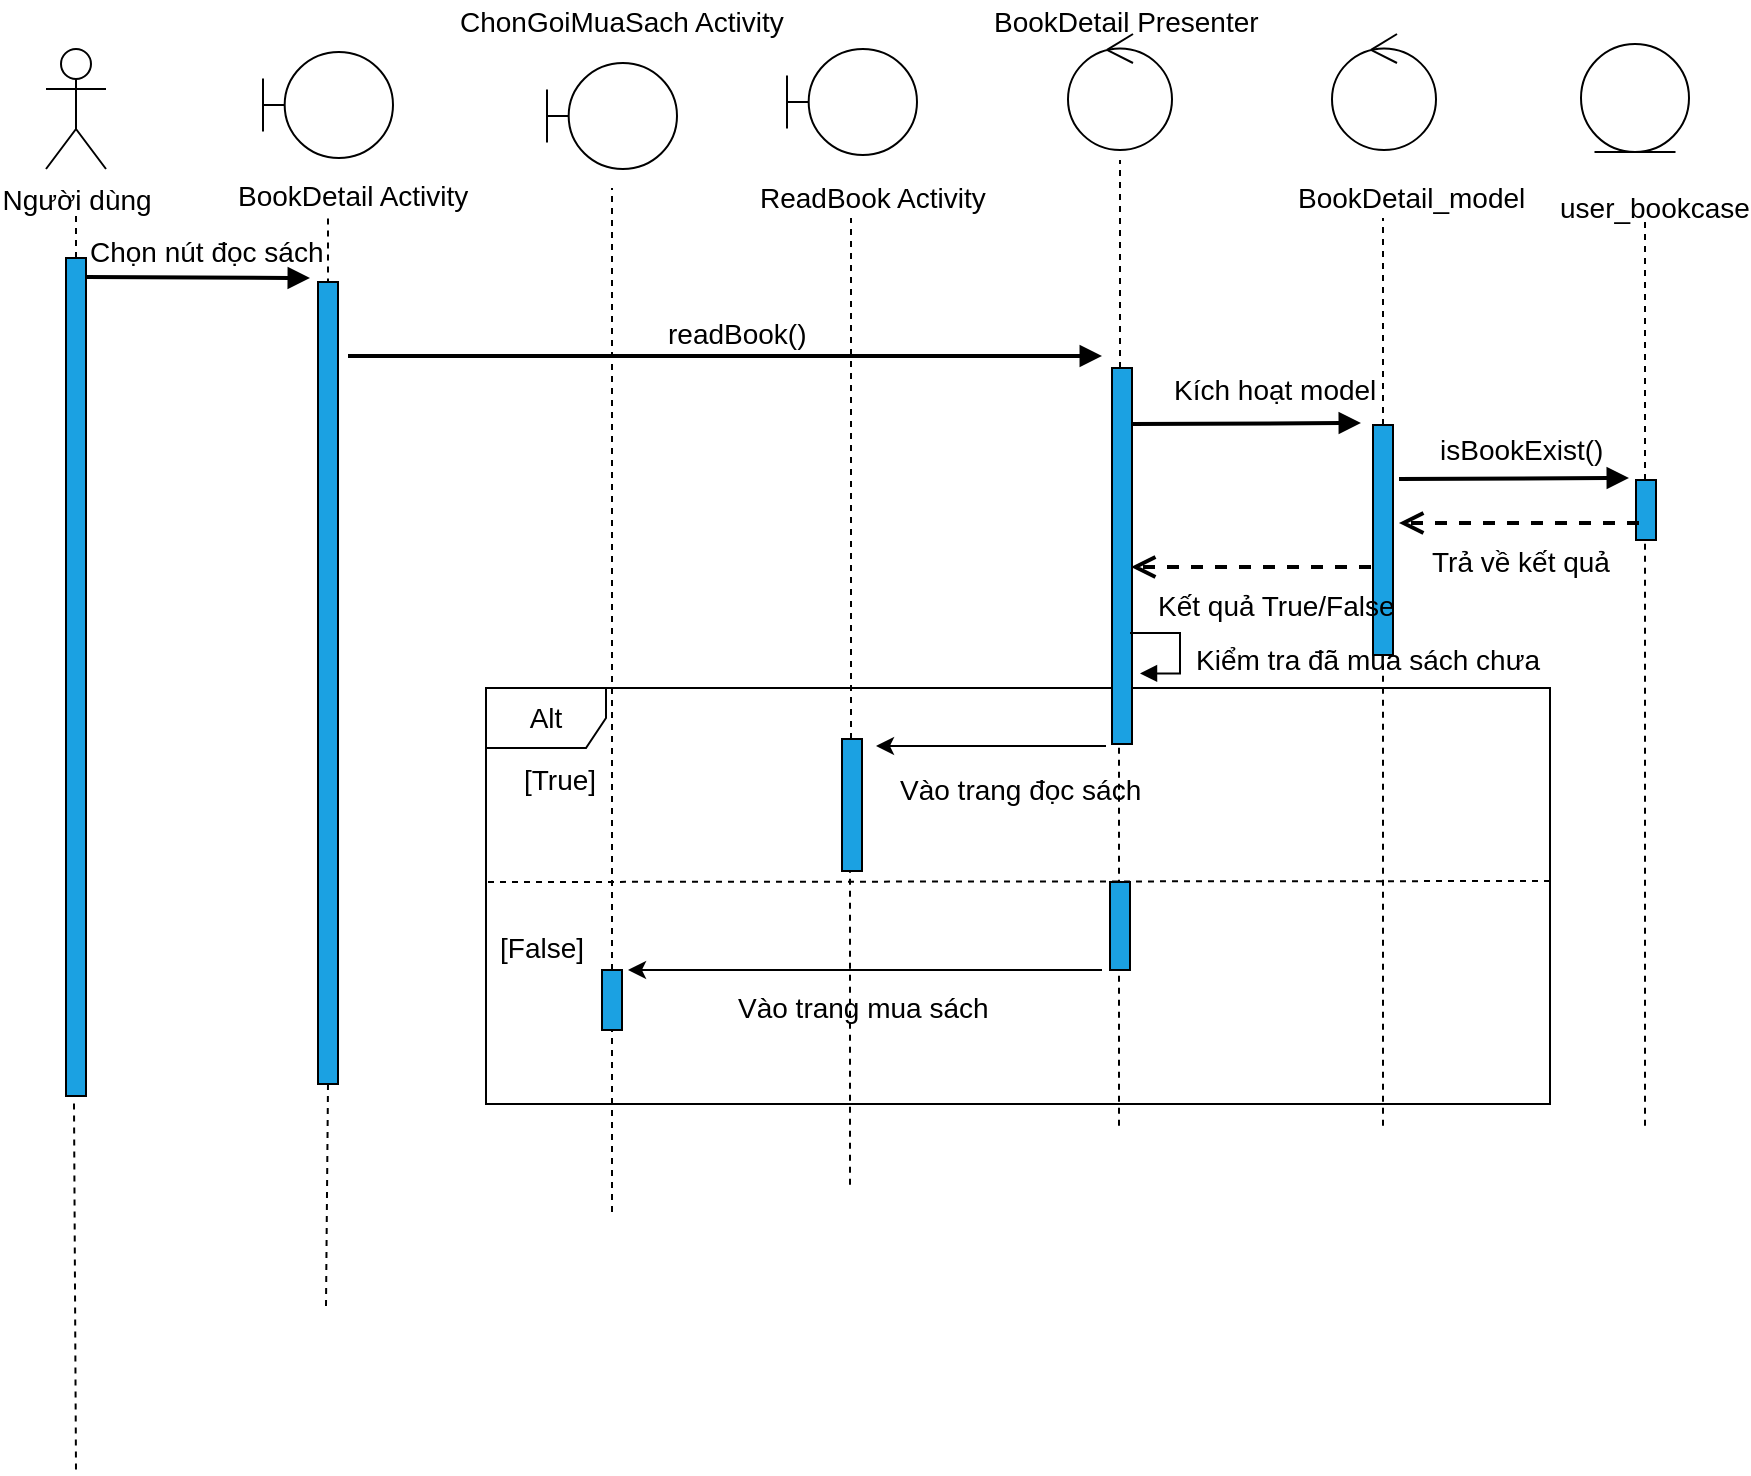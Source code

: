 <mxfile version="10.7.5" type="device"><diagram id="pwq_qfXiGGyeMy34n3wC" name="Page-1"><mxGraphModel dx="824" dy="496" grid="0" gridSize="10" guides="1" tooltips="1" connect="1" arrows="1" fold="1" page="0" pageScale="1" pageWidth="850" pageHeight="1100" math="0" shadow="0"><root><mxCell id="0"/><mxCell id="1" parent="0"/><mxCell id="ecJeA6dCR0RhP-C48-K6-1" value="Người dùng" style="shape=umlActor;verticalLabelPosition=bottom;labelBackgroundColor=#ffffff;verticalAlign=top;html=1;outlineConnect=0;fontSize=14;" parent="1" vertex="1"><mxGeometry x="125" y="46.5" width="30" height="60" as="geometry"/></mxCell><mxCell id="ecJeA6dCR0RhP-C48-K6-2" value="" style="ellipse;shape=umlControl;whiteSpace=wrap;html=1;strokeColor=#000000;fontSize=14;" parent="1" vertex="1"><mxGeometry x="768" y="39" width="52" height="58" as="geometry"/></mxCell><mxCell id="ecJeA6dCR0RhP-C48-K6-4" value="" style="shape=umlBoundary;whiteSpace=wrap;html=1;strokeColor=#000000;fontSize=14;" parent="1" vertex="1"><mxGeometry x="233.5" y="48" width="65" height="53" as="geometry"/></mxCell><mxCell id="ecJeA6dCR0RhP-C48-K6-5" value="BookDetail Activity" style="text;html=1;resizable=0;points=[];autosize=1;align=left;verticalAlign=top;spacingTop=-4;fontSize=14;" parent="1" vertex="1"><mxGeometry x="218.5" y="108.5" width="109" height="14" as="geometry"/></mxCell><mxCell id="ecJeA6dCR0RhP-C48-K6-6" value="" style="ellipse;shape=umlEntity;whiteSpace=wrap;html=1;strokeColor=#000000;fontSize=14;" parent="1" vertex="1"><mxGeometry x="892.5" y="44" width="54" height="54" as="geometry"/></mxCell><mxCell id="ecJeA6dCR0RhP-C48-K6-8" value="" style="endArrow=block;endFill=1;endSize=6;html=1;strokeWidth=2;fontSize=14;" parent="1" edge="1"><mxGeometry width="100" relative="1" as="geometry"><mxPoint x="145" y="160.5" as="sourcePoint"/><mxPoint x="257" y="161" as="targetPoint"/></mxGeometry></mxCell><mxCell id="ecJeA6dCR0RhP-C48-K6-9" value="" style="ellipse;shape=umlControl;whiteSpace=wrap;html=1;strokeColor=#000000;fontSize=14;" parent="1" vertex="1"><mxGeometry x="636" y="39" width="52" height="58" as="geometry"/></mxCell><mxCell id="ecJeA6dCR0RhP-C48-K6-10" value="user_bookcase" style="text;html=1;resizable=0;points=[];autosize=1;align=left;verticalAlign=top;spacingTop=-4;fontSize=14;" parent="1" vertex="1"><mxGeometry x="879.5" y="114.5" width="91" height="14" as="geometry"/></mxCell><mxCell id="ecJeA6dCR0RhP-C48-K6-11" value="" style="endArrow=block;endFill=1;endSize=6;html=1;strokeWidth=2;fontSize=14;" parent="1" edge="1"><mxGeometry width="100" relative="1" as="geometry"><mxPoint x="276" y="200" as="sourcePoint"/><mxPoint x="653" y="200" as="targetPoint"/></mxGeometry></mxCell><mxCell id="ecJeA6dCR0RhP-C48-K6-12" value="Chọn nút đọc sách" style="text;html=1;resizable=0;points=[];autosize=1;align=left;verticalAlign=top;spacingTop=-4;fillColor=#ffffff;fontSize=14;" parent="1" vertex="1"><mxGeometry x="145" y="137" width="110" height="14" as="geometry"/></mxCell><mxCell id="ecJeA6dCR0RhP-C48-K6-15" value="" style="endArrow=none;dashed=1;html=1;strokeWidth=1;fontSize=14;" parent="1" source="ecJeA6dCR0RhP-C48-K6-16" edge="1"><mxGeometry width="50" height="50" relative="1" as="geometry"><mxPoint x="140" y="520" as="sourcePoint"/><mxPoint x="140" y="130" as="targetPoint"/></mxGeometry></mxCell><mxCell id="ecJeA6dCR0RhP-C48-K6-16" value="" style="html=1;points=[];perimeter=orthogonalPerimeter;fillColor=#1ba1e2;strokeColor=#000000;fontColor=#ffffff;fontSize=14;" parent="1" vertex="1"><mxGeometry x="135" y="151" width="10" height="419" as="geometry"/></mxCell><mxCell id="ecJeA6dCR0RhP-C48-K6-17" value="" style="endArrow=none;dashed=1;html=1;strokeWidth=1;exitX=0.4;exitY=1.009;exitDx=0;exitDy=0;exitPerimeter=0;fontSize=14;" parent="1" source="ecJeA6dCR0RhP-C48-K6-16" edge="1"><mxGeometry width="50" height="50" relative="1" as="geometry"><mxPoint x="140" y="520" as="sourcePoint"/><mxPoint x="140" y="757.353" as="targetPoint"/></mxGeometry></mxCell><mxCell id="ecJeA6dCR0RhP-C48-K6-18" value="" style="endArrow=none;dashed=1;html=1;strokeWidth=1;exitX=0.5;exitY=0.003;exitDx=0;exitDy=0;exitPerimeter=0;fontSize=14;" parent="1" source="ecJeA6dCR0RhP-C48-K6-19" edge="1"><mxGeometry width="50" height="50" relative="1" as="geometry"><mxPoint x="266" y="520" as="sourcePoint"/><mxPoint x="266" y="131" as="targetPoint"/></mxGeometry></mxCell><mxCell id="ecJeA6dCR0RhP-C48-K6-19" value="" style="html=1;points=[];perimeter=orthogonalPerimeter;fillColor=#1ba1e2;strokeColor=#000000;fontColor=#ffffff;fontSize=14;" parent="1" vertex="1"><mxGeometry x="261" y="163" width="10" height="401" as="geometry"/></mxCell><mxCell id="ecJeA6dCR0RhP-C48-K6-20" value="" style="endArrow=none;dashed=1;html=1;strokeWidth=1;exitX=0.5;exitY=1;exitDx=0;exitDy=0;exitPerimeter=0;fontSize=14;" parent="1" source="ecJeA6dCR0RhP-C48-K6-19" edge="1"><mxGeometry width="50" height="50" relative="1" as="geometry"><mxPoint x="266" y="520" as="sourcePoint"/><mxPoint x="265" y="675" as="targetPoint"/></mxGeometry></mxCell><mxCell id="ecJeA6dCR0RhP-C48-K6-39" value="" style="shape=umlBoundary;whiteSpace=wrap;html=1;strokeColor=#000000;fontSize=14;" parent="1" vertex="1"><mxGeometry x="375.5" y="53.5" width="65" height="53" as="geometry"/></mxCell><mxCell id="ecJeA6dCR0RhP-C48-K6-41" value="BookDetail Presenter" style="text;html=1;resizable=0;points=[];autosize=1;align=left;verticalAlign=top;spacingTop=-4;fontSize=14;" parent="1" vertex="1"><mxGeometry x="596.5" y="22" width="123" height="14" as="geometry"/></mxCell><mxCell id="ecJeA6dCR0RhP-C48-K6-42" value="BookDetail_model" style="text;html=1;resizable=0;points=[];autosize=1;align=left;verticalAlign=top;spacingTop=-4;fontSize=14;" parent="1" vertex="1"><mxGeometry x="748.5" y="110" width="107" height="14" as="geometry"/></mxCell><mxCell id="ecJeA6dCR0RhP-C48-K6-43" value="ChonGoiMuaSach Activity" style="text;html=1;resizable=0;points=[];autosize=1;align=left;verticalAlign=top;spacingTop=-4;fontSize=14;" parent="1" vertex="1"><mxGeometry x="330" y="22" width="173" height="17" as="geometry"/></mxCell><mxCell id="ecJeA6dCR0RhP-C48-K6-45" value="Alt&lt;br style=&quot;font-size: 14px;&quot;&gt;" style="shape=umlFrame;whiteSpace=wrap;html=1;fontSize=14;" parent="1" vertex="1"><mxGeometry x="345" y="366" width="532" height="208" as="geometry"/></mxCell><mxCell id="ecJeA6dCR0RhP-C48-K6-47" value="" style="endArrow=none;dashed=1;html=1;strokeWidth=1;fontSize=14;" parent="1" source="ecJeA6dCR0RhP-C48-K6-51" edge="1"><mxGeometry width="50" height="50" relative="1" as="geometry"><mxPoint x="408" y="583.353" as="sourcePoint"/><mxPoint x="408" y="116" as="targetPoint"/></mxGeometry></mxCell><mxCell id="ecJeA6dCR0RhP-C48-K6-48" value="" style="endArrow=none;dashed=1;html=1;strokeWidth=1;fontSize=14;" parent="1" source="ecJeA6dCR0RhP-C48-K6-53" edge="1"><mxGeometry width="50" height="50" relative="1" as="geometry"><mxPoint x="661.5" y="584.853" as="sourcePoint"/><mxPoint x="662" y="102" as="targetPoint"/></mxGeometry></mxCell><mxCell id="ecJeA6dCR0RhP-C48-K6-49" value="" style="endArrow=none;dashed=1;html=1;strokeWidth=1;fontSize=14;" parent="1" source="ecJeA6dCR0RhP-C48-K6-55" edge="1"><mxGeometry width="50" height="50" relative="1" as="geometry"><mxPoint x="793.5" y="584.853" as="sourcePoint"/><mxPoint x="793.5" y="131" as="targetPoint"/></mxGeometry></mxCell><mxCell id="ecJeA6dCR0RhP-C48-K6-50" value="" style="endArrow=none;dashed=1;html=1;strokeWidth=1;fontSize=14;" parent="1" source="ecJeA6dCR0RhP-C48-K6-57" edge="1"><mxGeometry width="50" height="50" relative="1" as="geometry"><mxPoint x="924.5" y="584.853" as="sourcePoint"/><mxPoint x="924.5" y="131" as="targetPoint"/></mxGeometry></mxCell><mxCell id="ecJeA6dCR0RhP-C48-K6-51" value="" style="html=1;points=[];perimeter=orthogonalPerimeter;fillColor=#1ba1e2;strokeColor=#000000;fontColor=#ffffff;fontSize=14;" parent="1" vertex="1"><mxGeometry x="403" y="507" width="10" height="30" as="geometry"/></mxCell><mxCell id="ecJeA6dCR0RhP-C48-K6-52" value="" style="endArrow=none;dashed=1;html=1;strokeWidth=1;fontSize=14;" parent="1" target="ecJeA6dCR0RhP-C48-K6-51" edge="1"><mxGeometry width="50" height="50" relative="1" as="geometry"><mxPoint x="408" y="628" as="sourcePoint"/><mxPoint x="408" y="129.5" as="targetPoint"/></mxGeometry></mxCell><mxCell id="ecJeA6dCR0RhP-C48-K6-53" value="" style="html=1;points=[];perimeter=orthogonalPerimeter;fillColor=#1ba1e2;strokeColor=#000000;fontColor=#ffffff;fontSize=14;" parent="1" vertex="1"><mxGeometry x="658" y="206" width="10" height="188" as="geometry"/></mxCell><mxCell id="ecJeA6dCR0RhP-C48-K6-54" value="" style="endArrow=none;dashed=1;html=1;strokeWidth=1;fontSize=14;" parent="1" target="ecJeA6dCR0RhP-C48-K6-53" edge="1"><mxGeometry width="50" height="50" relative="1" as="geometry"><mxPoint x="661.5" y="584.853" as="sourcePoint"/><mxPoint x="661.5" y="131" as="targetPoint"/></mxGeometry></mxCell><mxCell id="ecJeA6dCR0RhP-C48-K6-55" value="" style="html=1;points=[];perimeter=orthogonalPerimeter;fillColor=#1ba1e2;strokeColor=#000000;fontColor=#ffffff;fontSize=14;" parent="1" vertex="1"><mxGeometry x="788.5" y="234.5" width="10" height="115" as="geometry"/></mxCell><mxCell id="ecJeA6dCR0RhP-C48-K6-56" value="" style="endArrow=none;dashed=1;html=1;strokeWidth=1;fontSize=14;" parent="1" target="ecJeA6dCR0RhP-C48-K6-55" edge="1"><mxGeometry width="50" height="50" relative="1" as="geometry"><mxPoint x="793.5" y="584.853" as="sourcePoint"/><mxPoint x="793.5" y="131" as="targetPoint"/></mxGeometry></mxCell><mxCell id="ecJeA6dCR0RhP-C48-K6-57" value="" style="html=1;points=[];perimeter=orthogonalPerimeter;fillColor=#1ba1e2;strokeColor=#000000;fontColor=#ffffff;fontSize=14;" parent="1" vertex="1"><mxGeometry x="920" y="262" width="10" height="30" as="geometry"/></mxCell><mxCell id="ecJeA6dCR0RhP-C48-K6-58" value="" style="endArrow=none;dashed=1;html=1;strokeWidth=1;fontSize=14;" parent="1" target="ecJeA6dCR0RhP-C48-K6-57" edge="1"><mxGeometry width="50" height="50" relative="1" as="geometry"><mxPoint x="924.5" y="584.853" as="sourcePoint"/><mxPoint x="924.5" y="131" as="targetPoint"/></mxGeometry></mxCell><mxCell id="ecJeA6dCR0RhP-C48-K6-61" value="readBook()" style="text;html=1;resizable=0;points=[];autosize=1;align=left;verticalAlign=top;spacingTop=-4;fontSize=14;" parent="1" vertex="1"><mxGeometry x="434" y="178" width="69" height="14" as="geometry"/></mxCell><mxCell id="ecJeA6dCR0RhP-C48-K6-62" value="" style="endArrow=block;endFill=1;endSize=6;html=1;strokeWidth=2;fontSize=14;" parent="1" edge="1"><mxGeometry width="100" relative="1" as="geometry"><mxPoint x="667.5" y="234" as="sourcePoint"/><mxPoint x="782.5" y="233.5" as="targetPoint"/></mxGeometry></mxCell><mxCell id="ecJeA6dCR0RhP-C48-K6-63" value="Kích hoạt model" style="text;html=1;resizable=0;points=[];autosize=1;align=left;verticalAlign=top;spacingTop=-4;fontSize=14;" parent="1" vertex="1"><mxGeometry x="686.5" y="205.5" width="97" height="14" as="geometry"/></mxCell><mxCell id="ecJeA6dCR0RhP-C48-K6-64" value="" style="endArrow=block;endFill=1;endSize=6;html=1;strokeWidth=2;fontSize=14;" parent="1" edge="1"><mxGeometry width="100" relative="1" as="geometry"><mxPoint x="801.5" y="261.5" as="sourcePoint"/><mxPoint x="916.5" y="261" as="targetPoint"/></mxGeometry></mxCell><mxCell id="ecJeA6dCR0RhP-C48-K6-65" value="isBookExist()" style="text;html=1;resizable=0;points=[];autosize=1;align=left;verticalAlign=top;spacingTop=-4;fontSize=14;" parent="1" vertex="1"><mxGeometry x="820" y="235.5" width="80" height="14" as="geometry"/></mxCell><mxCell id="ecJeA6dCR0RhP-C48-K6-66" value="" style="html=1;verticalAlign=bottom;endArrow=open;dashed=1;endSize=8;strokeWidth=2;fontSize=14;" parent="1" edge="1"><mxGeometry relative="1" as="geometry"><mxPoint x="921.5" y="283.5" as="sourcePoint"/><mxPoint x="801.5" y="283.5" as="targetPoint"/></mxGeometry></mxCell><mxCell id="ecJeA6dCR0RhP-C48-K6-67" value="Trả về kết quả" style="text;html=1;resizable=0;points=[];autosize=1;align=left;verticalAlign=top;spacingTop=-4;fontSize=14;" parent="1" vertex="1"><mxGeometry x="815.5" y="292" width="86" height="14" as="geometry"/></mxCell><mxCell id="ecJeA6dCR0RhP-C48-K6-68" value="" style="html=1;verticalAlign=bottom;endArrow=open;dashed=1;endSize=8;strokeWidth=2;fontSize=14;" parent="1" edge="1"><mxGeometry relative="1" as="geometry"><mxPoint x="787.5" y="305.5" as="sourcePoint"/><mxPoint x="667.5" y="305.5" as="targetPoint"/></mxGeometry></mxCell><mxCell id="ecJeA6dCR0RhP-C48-K6-69" value="Kết quả True/False" style="text;html=1;resizable=0;points=[];autosize=1;align=left;verticalAlign=top;spacingTop=-4;fontSize=14;" parent="1" vertex="1"><mxGeometry x="679" y="313.5" width="112" height="14" as="geometry"/></mxCell><mxCell id="ecJeA6dCR0RhP-C48-K6-71" value="" style="edgeStyle=orthogonalEdgeStyle;html=1;align=left;spacingLeft=2;endArrow=block;rounded=0;entryX=1;entryY=0;fontSize=14;" parent="1" edge="1"><mxGeometry relative="1" as="geometry"><mxPoint x="667" y="338.5" as="sourcePoint"/><Array as="points"><mxPoint x="692" y="338.5"/></Array><mxPoint x="672" y="358.735" as="targetPoint"/></mxGeometry></mxCell><mxCell id="ecJeA6dCR0RhP-C48-K6-72" value="" style="shape=umlBoundary;whiteSpace=wrap;html=1;strokeColor=#000000;fontSize=14;" parent="1" vertex="1"><mxGeometry x="495.5" y="46.5" width="65" height="53" as="geometry"/></mxCell><mxCell id="ecJeA6dCR0RhP-C48-K6-74" value="" style="endArrow=none;dashed=1;html=1;strokeWidth=1;fontSize=14;" parent="1" source="ecJeA6dCR0RhP-C48-K6-75" edge="1"><mxGeometry width="50" height="50" relative="1" as="geometry"><mxPoint x="527" y="614.353" as="sourcePoint"/><mxPoint x="527.5" y="131" as="targetPoint"/></mxGeometry></mxCell><mxCell id="ecJeA6dCR0RhP-C48-K6-76" value="Kiểm tra đã mua sách chưa" style="text;html=1;resizable=0;points=[];autosize=1;align=left;verticalAlign=top;spacingTop=-4;fontSize=14;" parent="1" vertex="1"><mxGeometry x="697.5" y="341" width="182" height="17" as="geometry"/></mxCell><mxCell id="ecJeA6dCR0RhP-C48-K6-75" value="" style="html=1;points=[];perimeter=orthogonalPerimeter;fillColor=#1ba1e2;strokeColor=#000000;fontColor=#ffffff;fontSize=14;" parent="1" vertex="1"><mxGeometry x="523" y="391.5" width="10" height="66" as="geometry"/></mxCell><mxCell id="ecJeA6dCR0RhP-C48-K6-77" value="" style="endArrow=none;dashed=1;html=1;strokeWidth=1;fontSize=14;" parent="1" target="ecJeA6dCR0RhP-C48-K6-75" edge="1"><mxGeometry width="50" height="50" relative="1" as="geometry"><mxPoint x="527" y="614.353" as="sourcePoint"/><mxPoint x="527.5" y="131" as="targetPoint"/></mxGeometry></mxCell><mxCell id="ecJeA6dCR0RhP-C48-K6-79" value="ReadBook Activity" style="text;html=1;resizable=0;points=[];autosize=1;align=left;verticalAlign=top;spacingTop=-4;fontSize=14;" parent="1" vertex="1"><mxGeometry x="479.5" y="110" width="107" height="14" as="geometry"/></mxCell><mxCell id="ecJeA6dCR0RhP-C48-K6-80" value="" style="endArrow=none;dashed=1;html=1;fontSize=14;" parent="1" edge="1"><mxGeometry width="50" height="50" relative="1" as="geometry"><mxPoint x="346" y="463" as="sourcePoint"/><mxPoint x="879" y="462.5" as="targetPoint"/></mxGeometry></mxCell><mxCell id="ecJeA6dCR0RhP-C48-K6-81" value="" style="html=1;points=[];perimeter=orthogonalPerimeter;fillColor=#1ba1e2;strokeColor=#000000;fontColor=#ffffff;fontSize=14;" parent="1" vertex="1"><mxGeometry x="657" y="463" width="10" height="44" as="geometry"/></mxCell><mxCell id="ecJeA6dCR0RhP-C48-K6-82" value="[True]" style="text;html=1;resizable=0;points=[];autosize=1;align=left;verticalAlign=top;spacingTop=-4;fontSize=14;" parent="1" vertex="1"><mxGeometry x="362" y="401" width="41" height="14" as="geometry"/></mxCell><mxCell id="ecJeA6dCR0RhP-C48-K6-83" value="Vào trang đọc sách" style="text;html=1;resizable=0;points=[];autosize=1;align=left;verticalAlign=top;spacingTop=-4;fontSize=14;" parent="1" vertex="1"><mxGeometry x="550" y="406" width="113" height="14" as="geometry"/></mxCell><mxCell id="ecJeA6dCR0RhP-C48-K6-84" value="Vào trang mua sách" style="text;html=1;resizable=0;points=[];autosize=1;align=left;verticalAlign=top;spacingTop=-4;fontSize=14;" parent="1" vertex="1"><mxGeometry x="468.5" y="515" width="135" height="17" as="geometry"/></mxCell><mxCell id="ecJeA6dCR0RhP-C48-K6-85" value="[False]" style="text;html=1;resizable=0;points=[];autosize=1;align=left;verticalAlign=top;spacingTop=-4;fontSize=14;" parent="1" vertex="1"><mxGeometry x="349.5" y="485" width="52" height="17" as="geometry"/></mxCell><mxCell id="0BlKVb9FtRDmMYfrPLoW-1" value="" style="endArrow=classic;html=1;" edge="1" parent="1"><mxGeometry width="50" height="50" relative="1" as="geometry"><mxPoint x="653" y="507" as="sourcePoint"/><mxPoint x="416" y="507" as="targetPoint"/></mxGeometry></mxCell><mxCell id="0BlKVb9FtRDmMYfrPLoW-2" value="" style="endArrow=classic;html=1;" edge="1" parent="1"><mxGeometry width="50" height="50" relative="1" as="geometry"><mxPoint x="655" y="395" as="sourcePoint"/><mxPoint x="540" y="395" as="targetPoint"/></mxGeometry></mxCell></root></mxGraphModel></diagram></mxfile>